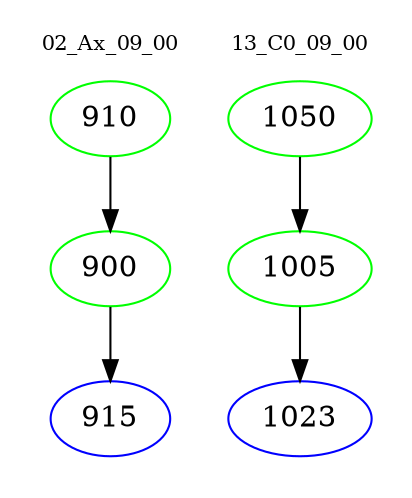digraph{
subgraph cluster_0 {
color = white
label = "02_Ax_09_00";
fontsize=10;
T0_910 [label="910", color="green"]
T0_910 -> T0_900 [color="black"]
T0_900 [label="900", color="green"]
T0_900 -> T0_915 [color="black"]
T0_915 [label="915", color="blue"]
}
subgraph cluster_1 {
color = white
label = "13_C0_09_00";
fontsize=10;
T1_1050 [label="1050", color="green"]
T1_1050 -> T1_1005 [color="black"]
T1_1005 [label="1005", color="green"]
T1_1005 -> T1_1023 [color="black"]
T1_1023 [label="1023", color="blue"]
}
}
